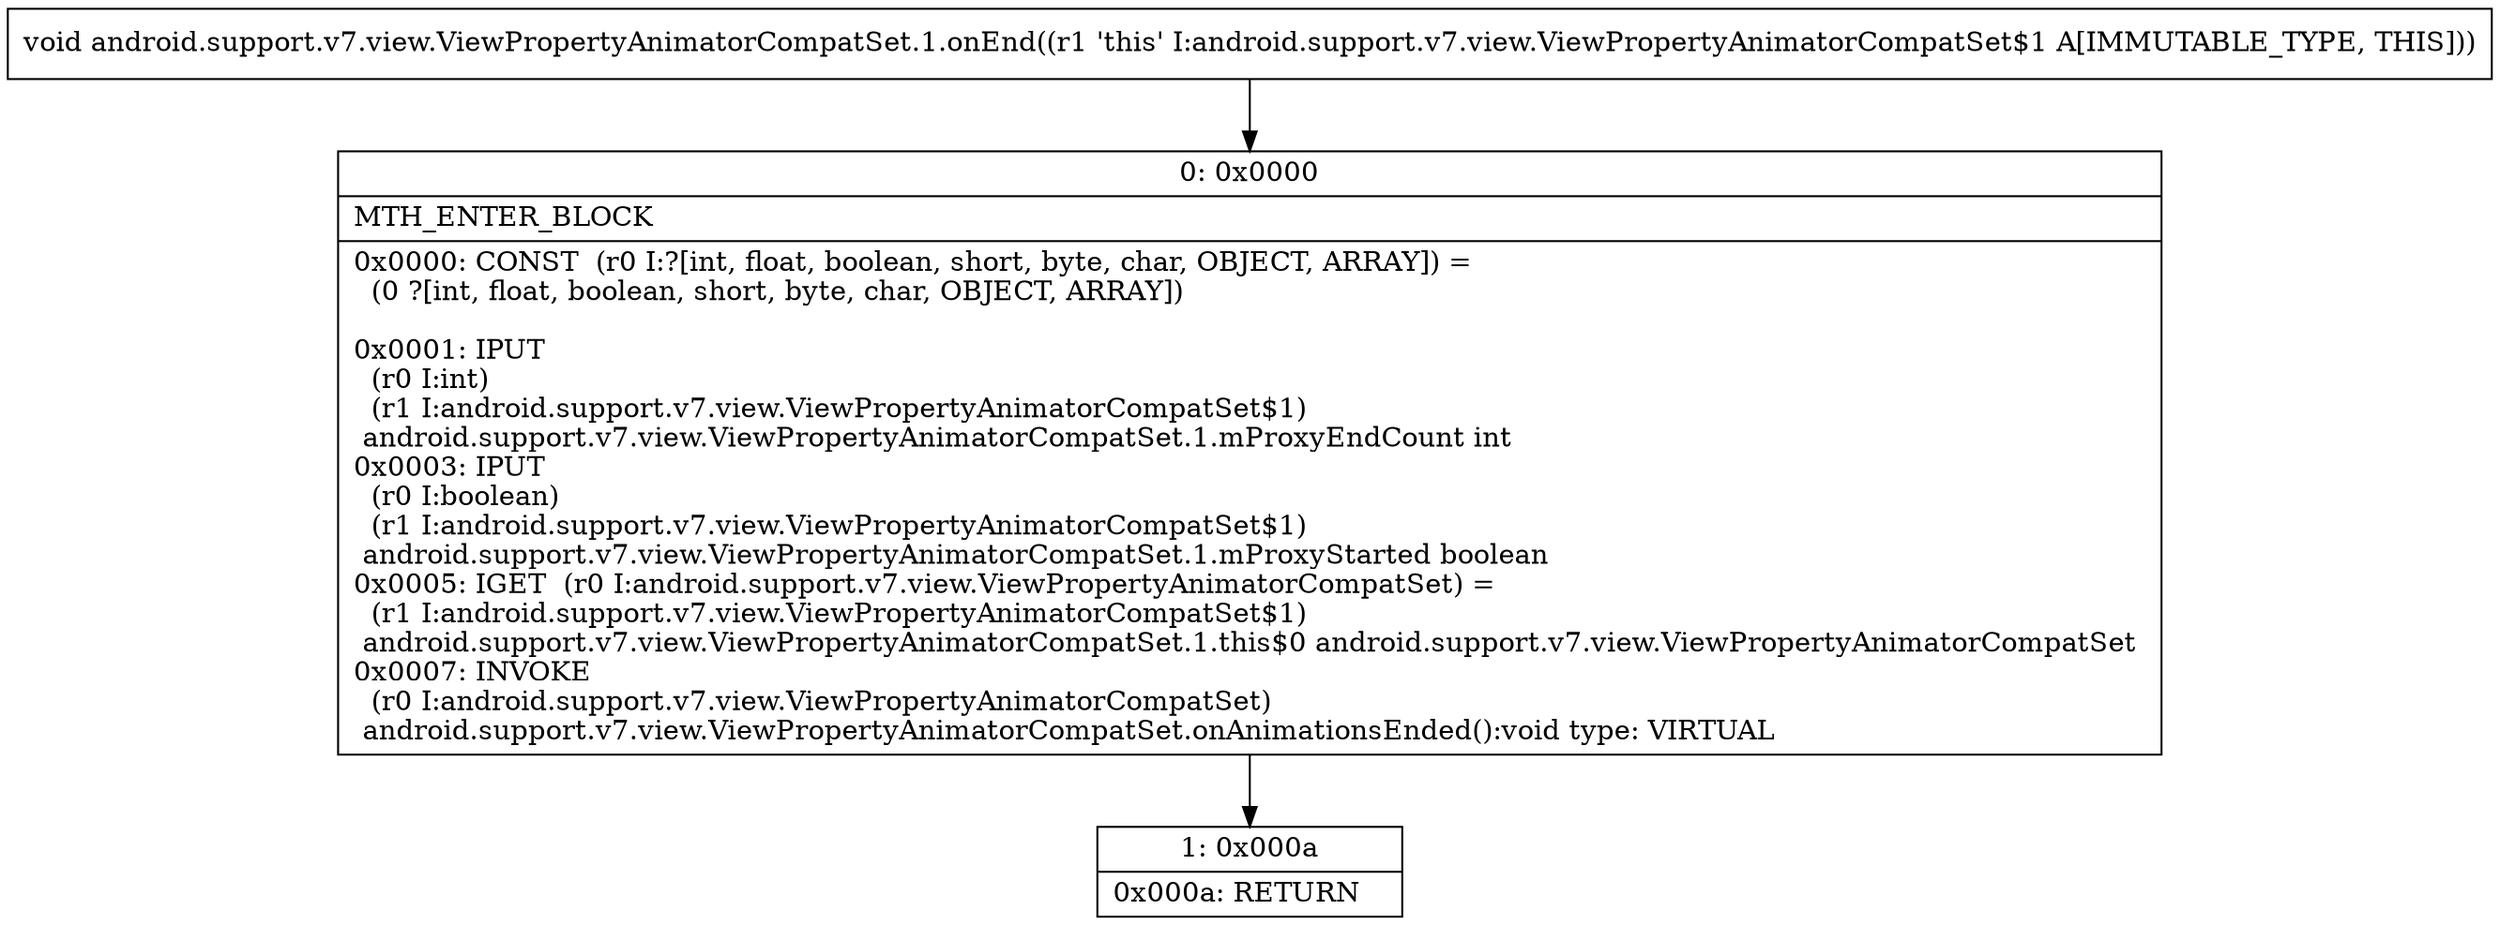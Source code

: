 digraph "CFG forandroid.support.v7.view.ViewPropertyAnimatorCompatSet.1.onEnd()V" {
Node_0 [shape=record,label="{0\:\ 0x0000|MTH_ENTER_BLOCK\l|0x0000: CONST  (r0 I:?[int, float, boolean, short, byte, char, OBJECT, ARRAY]) = \l  (0 ?[int, float, boolean, short, byte, char, OBJECT, ARRAY])\l \l0x0001: IPUT  \l  (r0 I:int)\l  (r1 I:android.support.v7.view.ViewPropertyAnimatorCompatSet$1)\l android.support.v7.view.ViewPropertyAnimatorCompatSet.1.mProxyEndCount int \l0x0003: IPUT  \l  (r0 I:boolean)\l  (r1 I:android.support.v7.view.ViewPropertyAnimatorCompatSet$1)\l android.support.v7.view.ViewPropertyAnimatorCompatSet.1.mProxyStarted boolean \l0x0005: IGET  (r0 I:android.support.v7.view.ViewPropertyAnimatorCompatSet) = \l  (r1 I:android.support.v7.view.ViewPropertyAnimatorCompatSet$1)\l android.support.v7.view.ViewPropertyAnimatorCompatSet.1.this$0 android.support.v7.view.ViewPropertyAnimatorCompatSet \l0x0007: INVOKE  \l  (r0 I:android.support.v7.view.ViewPropertyAnimatorCompatSet)\l android.support.v7.view.ViewPropertyAnimatorCompatSet.onAnimationsEnded():void type: VIRTUAL \l}"];
Node_1 [shape=record,label="{1\:\ 0x000a|0x000a: RETURN   \l}"];
MethodNode[shape=record,label="{void android.support.v7.view.ViewPropertyAnimatorCompatSet.1.onEnd((r1 'this' I:android.support.v7.view.ViewPropertyAnimatorCompatSet$1 A[IMMUTABLE_TYPE, THIS])) }"];
MethodNode -> Node_0;
Node_0 -> Node_1;
}

